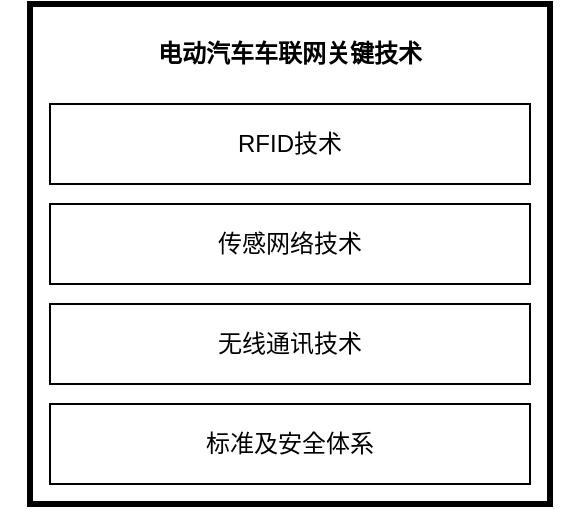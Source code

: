 <mxfile version="21.3.2" type="github">
  <diagram name="第 1 页" id="hVu2z8mpdHJjlXj4GvR-">
    <mxGraphModel dx="1434" dy="708" grid="1" gridSize="10" guides="1" tooltips="1" connect="1" arrows="1" fold="1" page="1" pageScale="1" pageWidth="827" pageHeight="1169" math="0" shadow="0">
      <root>
        <mxCell id="0" />
        <mxCell id="1" parent="0" />
        <mxCell id="TOUn0AKEe__treHXRNEl-1" value="" style="rounded=0;whiteSpace=wrap;html=1;fillColor=none;strokeWidth=3;" vertex="1" parent="1">
          <mxGeometry x="270" y="270" width="260" height="250" as="geometry" />
        </mxCell>
        <mxCell id="TOUn0AKEe__treHXRNEl-3" value="RFID技术" style="rounded=0;whiteSpace=wrap;html=1;fillColor=none;" vertex="1" parent="1">
          <mxGeometry x="280" y="320" width="240" height="40" as="geometry" />
        </mxCell>
        <mxCell id="TOUn0AKEe__treHXRNEl-4" value="传感网络技术" style="rounded=0;whiteSpace=wrap;html=1;fillColor=none;" vertex="1" parent="1">
          <mxGeometry x="280" y="370" width="240" height="40" as="geometry" />
        </mxCell>
        <mxCell id="TOUn0AKEe__treHXRNEl-5" value="无线通讯技术" style="rounded=0;whiteSpace=wrap;html=1;fillColor=none;" vertex="1" parent="1">
          <mxGeometry x="280" y="420" width="240" height="40" as="geometry" />
        </mxCell>
        <mxCell id="TOUn0AKEe__treHXRNEl-6" value="标准及安全体系" style="rounded=0;whiteSpace=wrap;html=1;fillColor=none;" vertex="1" parent="1">
          <mxGeometry x="280" y="470" width="240" height="40" as="geometry" />
        </mxCell>
        <mxCell id="TOUn0AKEe__treHXRNEl-7" value="电动汽车车联网关键技术" style="text;html=1;strokeColor=none;fillColor=none;align=center;verticalAlign=middle;whiteSpace=wrap;rounded=0;fontStyle=1" vertex="1" parent="1">
          <mxGeometry x="255" y="280" width="290" height="30" as="geometry" />
        </mxCell>
      </root>
    </mxGraphModel>
  </diagram>
</mxfile>
